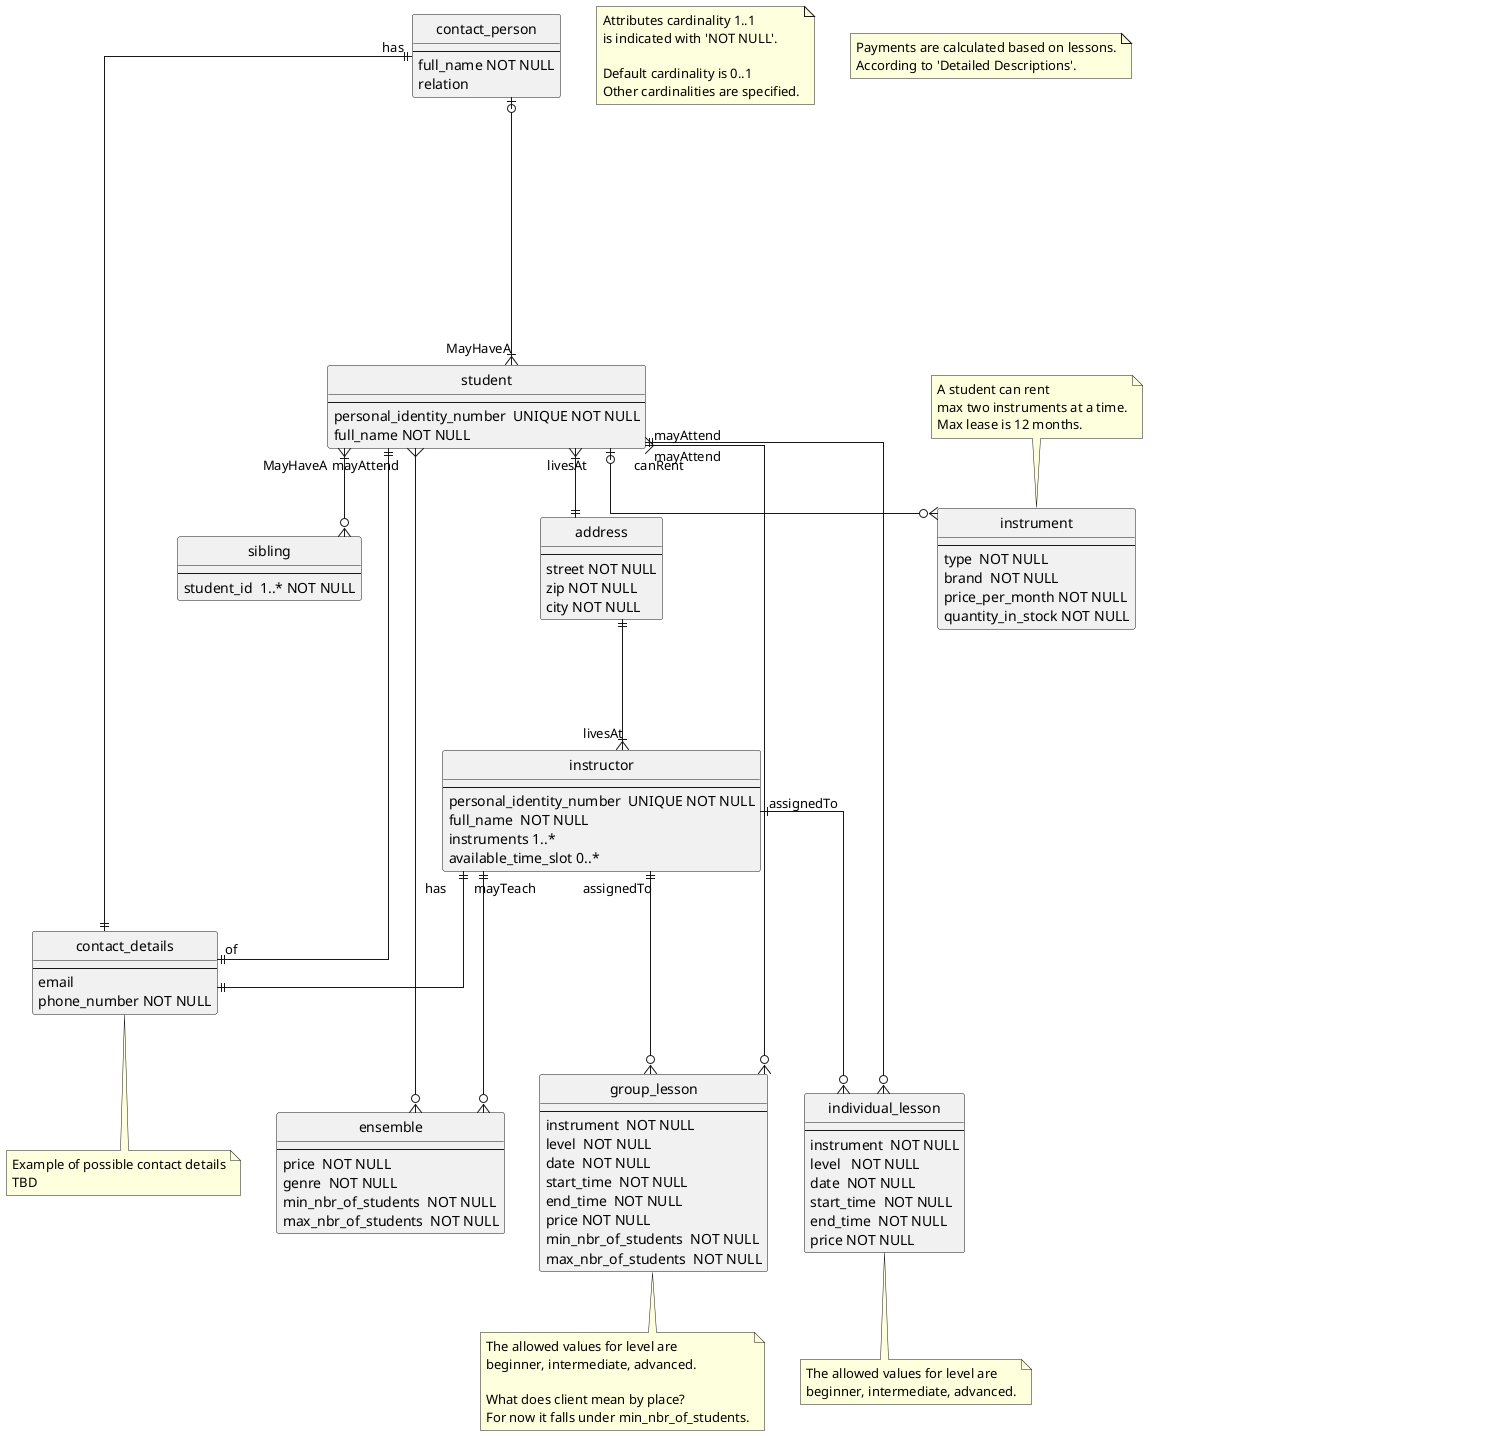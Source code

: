 @startuml Soundgood Music School
hide circle
' 'need to allow mixing to accomplish something with mixed shapes
' allow_mixing

skinparam linetype ortho
' skinparam package {
'     BackgroundColor LightYellow
' }
' top to bottom direction
' left to right direction

' skinparam ClassAttributeIconSize 0


note as n1 
    Attributes cardinality 1..1 
    is indicated with 'NOT NULL'.

    Default cardinality is 0..1
    Other cardinalities are specified.
end note

note as s1
    Payments are calculated based on lessons.
    According to 'Detailed Descriptions'.
end note

' ACTORS
entity "person" {
' entity "contact_info" {
    ' id UNIQUE NOT NULL
    --
    personal_identity_number UNIQUE NOT NULL
    full_name NOT NULL
    ' contact details ->>>
}

entity "address" {
    --
    street NOT NULL
    zip NOT NULL
    city NOT NULL
}

entity "contact_details" {
    --
    email
    phone_number NOT NULL
}

note bottom
    Example of possible contact details
    TBD
end note

entity "student" {
    ' id  UNIQUE NOT NULL
    --
    ' person_id  UNIQUE NOT NULL
    personal_identity_number  UNIQUE NOT NULL
    full_name NOT NULL
    ' siblings 0..*
    ' rented_instrument 0..2
    ' eller ska jag dela upp det i två?
    ' contact_person  UNIQUE NOT NULL
    ' no next of kin, only contact_person?
    ' next_of_kin == person_id
}

' ärver från person
entity "contact_person" {
    --
    ' person_id 
    full_name NOT NULL
    ' student_id 1..* UNIQUE NOT NULL
    relation 
}

entity "sibling" {
    --
    student_id  1..* NOT NULL
}
entity "instructor" {
    ' id  UNIQUE  NOT NULL
    --
    ' person_id  UNIQUE NOT NULL
    personal_identity_number  UNIQUE NOT NULL
    full_name  NOT NULL
    instruments 1..* 
    available_time_slot 0..* 
}

' INSTRUMENTS
entity "instrument" {
' id  UNIQUE  NOT NULL
' rent_id
--
type  NOT NULL
brand  NOT NULL
price_per_month NOT NULL
quantity_in_stock NOT NULL
' quantity_rented NOT NULL
}
note top
    A student can rent 
    max two instruments at a time.
    Max lease is 12 months.
end note
' ' find a better name. "instrument_skill"? Is it even neccessary??
' entity "instrument" {
'     type
'     level
' }

' is in_stock derived data? If rentee_id than its not in stock?

' LESSONS
entity "session" {
     id
     --
}

' ska instructor ligger på denna nivå eller nere hos childs?
entity "lesson" {
    --
    instructor_id
    date  NOT NULL
    start_time  NOT NULL
    end_time  NOT NULL
    price  NOT NULL
}

entity "individual_lesson" {
    ' id  UNIQUE NOT NULL
    --
    instrument  NOT NULL
    level   NOT NULL
    date  NOT NULL
    start_time  NOT NULL
    end_time  NOT NULL
    price NOT NULL
}
note bottom
    The allowed values for level are
    beginner, intermediate, advanced.
end note


' TODO Ska level alternativen skrivas som kommentar istället??
entity "group_lesson" {
    ' id  UNIQUE NOT NULL
    --
    instrument  NOT NULL
    level  NOT NULL
    date  NOT NULL
    start_time  NOT NULL
    end_time  NOT NULL
    price NOT NULL
    ' class_room  NOT NULL
    min_nbr_of_students  NOT NULL
    max_nbr_of_students  NOT NULL
}
note bottom
    The allowed values for level are
    beginner, intermediate, advanced.

    What does client mean by place?
    For now it falls under min_nbr_of_students.
end note

entity "ensemble" {
    ' id  UNIQUE  NOT NULL
    --
    ' instructor_id
    ' date  NOT NULL
    ' start_time  NOT NULL
    ' end_time  NOT NULL
    ' class_room
    price  NOT NULL
    genre  NOT NULL
    min_nbr_of_students  NOT NULL
    max_nbr_of_students  NOT NULL
}

' RELATIONS
' person ||--|{ address  livesAt
student "livesAt" }|--|| address
instructor "livesAt" }|--|| address

contact_person "has" ||--|| contact_details
student ||--|| "of" contact_details
instructor "has" ||--|| contact_details
' person ||--|| student::person_id : isA
' person ||--|| instructor::person_id : isA
' person ||--|| contact_person::person_id : isA
' student |o"1"--"0..2"o{ rented_instrument : mayRent
' student |o--o{ rental : mayMake
' rental "of" ||--|| instrument 
student "canRent" |o--o{ instrument

' student "mayAttend" |o--o{ lesson
student "mayAttend" ||--o{ individual_lesson
student "mayAttend" }--o{ group_lesson
student "mayAttend" }--o{ ensemble
' lesson "isTaughtBy" }|--|| instructor

student "MayHaveA" }|--o| contact_person
student "MayHaveA\n\n\n" }|--o{ sibling

' sibling }|--|{ student : isA
' et |o"1"---"10"o{ et2 : relationtest

' session ||---|| location : reserves 
' session ||---|| lesson : books
' session ||---|| group_lesson : mayBookA
' session ||---|| individual_lesson : mayBookA
' session ||---|| ensemble : mayBookA

' group_lesson "heldAt" ||--|| location

instructor "assignedTo"||---o{ group_lesson
instructor "assignedTo"||---o{ individual_lesson
instructor "mayTeach" ||---o{ ensemble

' INHERITANCE
hide person
hide lesson
hide session
show contact_details

' ' rename the x* variants into x1 to see effect
' () "xor\nsubtypes" as x1
' stack "xor" as x_1
' label "xor\nsubtypes" as x__1

' ' super/subtype relations using x1 as intermediate connection
' lesson <|-down- x_1
' x_1 -up- individual_lesson
' x_1 -up- group_lesson

' lesson <|--down- individual_lesson
' lesson <|--down- group_lesson
' ' lesson <|--down- ensemble
' person <|--down- student
' person <|--down- instructor
' person <|--down- contact_person

' ARRANGEMENT
' person --[hidden]up-> student
' person --[hidden]up-> contact_person
' person --[hidden]up-> instructor
' person --[hidden]left-> address

instructor --[hidden]right-> student
student --[hidden]up-> contact_person
instructor --[hidden]up-> address
' student --[hidden]up-> address
' instructor --[hidden]up-> contact_details
' student --[hidden]up-> contact_details

' instructor --[hidden]down-> contact_details
' student --[hidden]down-> contact_details
' contact_person --[hidden]down-> contact_details


@enduml
@startuml
hide circle

skinparam linetype ortho
' top to bottom direction
left to right direction
' skinparam ClassAttributeIconSize 0

' FINANCIAL
entity student_payment {
    id UNIQUE NOT NULL
    --
    total_amount
    student_id
    start_of_period
    end_of_period
    lessons
    rented_instruments
}
' note bottom 
'     What if the bill should include several students? 
' end note
entity "billing_information" {
    --
    ' The name on the credit card or billing account.
    full_name NOT NULL
    ' The address associated with the credit card or account.
    billing_address
    ' Credit card number, expiration date, and security code (CVV), or bank account details for direct debit.
    Payment Method Details
    ' Phone number and email address, in case the business needs to contact the person about their bill.
    Contact Information
    ' Information regarding how often the customer will be charged (monthly, quarterly, annually).
    billing_cycle_information
}

entity instructor_payment {
    id UNIQUE NOT NULL
    --
    instructor_id
    total_amount
    start_of_period
    end_of_period
    lessons
}
' entity "monthly_statement" {
' }

entity "payout_information" {
    --
    ' The name of the individual or business that will receive the payment.
    payee
    ' Payment Address: The postal address associated with the payee's account, if necessary.
    payment_address
    ' Bank Account Details: This could include the bank name, account number, and routing number for bank transfers.
    account_no
    routing_no
    bank
    ' SWIFT Code and International Bank Account Number (IBAN): For international payments, these numbers help identify the bank and the individual account.
    ' Tax Identification Number (TIN): This might be required for tax purposes, depending on the nature and location of the transaction.
}


' billing_information ||--|{ student : for
' payout_information ||--|| instructor : for

' individual_lesson ||---|| time_period : lasts
' group_lesson ||---|| time_period : lasts
' ensemble ||---|| time_period : lasts
' group_lesson ||---|| group_participants : has
' ensemble ||---|| ensemble_participants : has

entity "time_slot" {
    --
    date NOT NULL
    start_time NOT NULL
    end_time NOT NULL
}

entity "group_participants" {
    --
    group_lesson_id
    min_enrolled
    registered_students 0..*
    ' registered_students : student_id[]
}

entity "ensemble_participants" {
    --
    ensemble_lesson_id UNIQUE NOT NULL
    min_enrolled
    max_enrolled
    registered_students 0..*
}

entity "level" {
    --
    id
    type
}

entity "price" {
    --
    currency
    amount
    lesson
    level
}

entity "disount" {
    --
    type
}

entity "administrative_staff" {
    --
    employee_id
}

entity "full_name" {
    --
    first_name NOT NULL
    middle_name
    last_name NOT NULL
}

entity "location" {
    --
    room
    floor
    building
}

@enduml